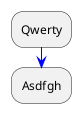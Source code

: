 {
  "sha1": "5192b2aha63wj6t8b0aqbwx4q1k3xr4",
  "insertion": {
    "when": "2024-05-30T20:48:20.630Z",
    "url": "https://forum.plantuml.net/11283/lines-without-arrows?show=11302#c11302",
    "user": "plantuml@gmail.com"
  }
}
@startuml
skinparam ArrowColor blue
:Qwerty;
:Asdfgh;
@enduml
